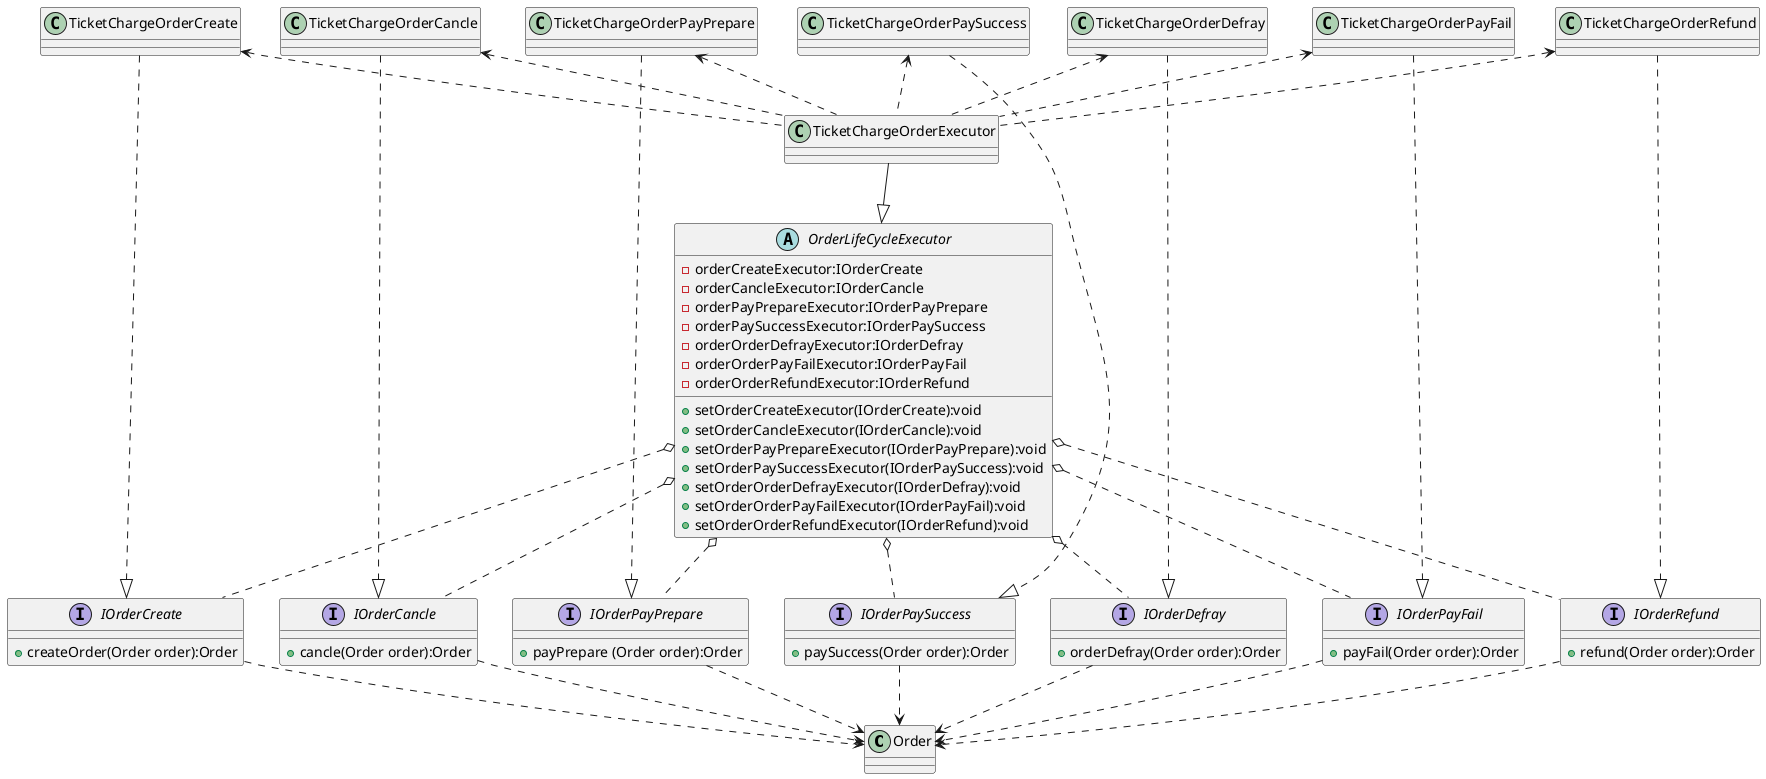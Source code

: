 @startuml

class Order

interface IOrderCreate {
    +createOrder(Order order):Order
}
interface IOrderCancle {
    +cancle(Order order):Order
}
interface IOrderPayPrepare {
    +payPrepare (Order order):Order
}
interface IOrderPaySuccess {
    +paySuccess(Order order):Order
}
interface IOrderDefray {
    +orderDefray(Order order):Order
}
interface IOrderPayFail {
    +payFail(Order order):Order
}
interface IOrderRefund {
    +refund(Order order):Order
}

IOrderCreate ..> Order
IOrderCancle ..> Order
IOrderPayPrepare ..> Order
IOrderPaySuccess ..> Order
IOrderDefray ..> Order
IOrderPayFail ..> Order
IOrderRefund ..> Order

TicketChargeOrderExecutor --|> OrderLifeCycleExecutor

TicketChargeOrderCreate <.. TicketChargeOrderExecutor
TicketChargeOrderCancle <.. TicketChargeOrderExecutor
TicketChargeOrderPayPrepare <.. TicketChargeOrderExecutor
TicketChargeOrderPaySuccess <.. TicketChargeOrderExecutor
TicketChargeOrderDefray <.. TicketChargeOrderExecutor
TicketChargeOrderPayFail <.. TicketChargeOrderExecutor
TicketChargeOrderRefund <.. TicketChargeOrderExecutor

OrderLifeCycleExecutor o.. IOrderCreate
OrderLifeCycleExecutor o.. IOrderCancle
OrderLifeCycleExecutor o.. IOrderPayPrepare
OrderLifeCycleExecutor o.. IOrderPaySuccess
OrderLifeCycleExecutor o.. IOrderDefray
OrderLifeCycleExecutor o.. IOrderPayFail
OrderLifeCycleExecutor o.. IOrderRefund

TicketChargeOrderCreate ..|> IOrderCreate
TicketChargeOrderCancle ..|> IOrderCancle
TicketChargeOrderPayPrepare ..|> IOrderPayPrepare
TicketChargeOrderPaySuccess ..|> IOrderPaySuccess
TicketChargeOrderDefray ..|> IOrderDefray
TicketChargeOrderPayFail ..|> IOrderPayFail
TicketChargeOrderRefund ..|> IOrderRefund

class Order {

}

abstract class OrderLifeCycleExecutor {
    -orderCreateExecutor:IOrderCreate
    -orderCancleExecutor:IOrderCancle
    -orderPayPrepareExecutor:IOrderPayPrepare
    -orderPaySuccessExecutor:IOrderPaySuccess
    -orderOrderDefrayExecutor:IOrderDefray
    -orderOrderPayFailExecutor:IOrderPayFail
    -orderOrderRefundExecutor:IOrderRefund

    +setOrderCreateExecutor(IOrderCreate):void
    +setOrderCancleExecutor(IOrderCancle):void
    +setOrderPayPrepareExecutor(IOrderPayPrepare):void
    +setOrderPaySuccessExecutor(IOrderPaySuccess):void
    +setOrderOrderDefrayExecutor(IOrderDefray):void
    +setOrderOrderPayFailExecutor(IOrderPayFail):void
    +setOrderOrderRefundExecutor(IOrderRefund):void
}

@enduml